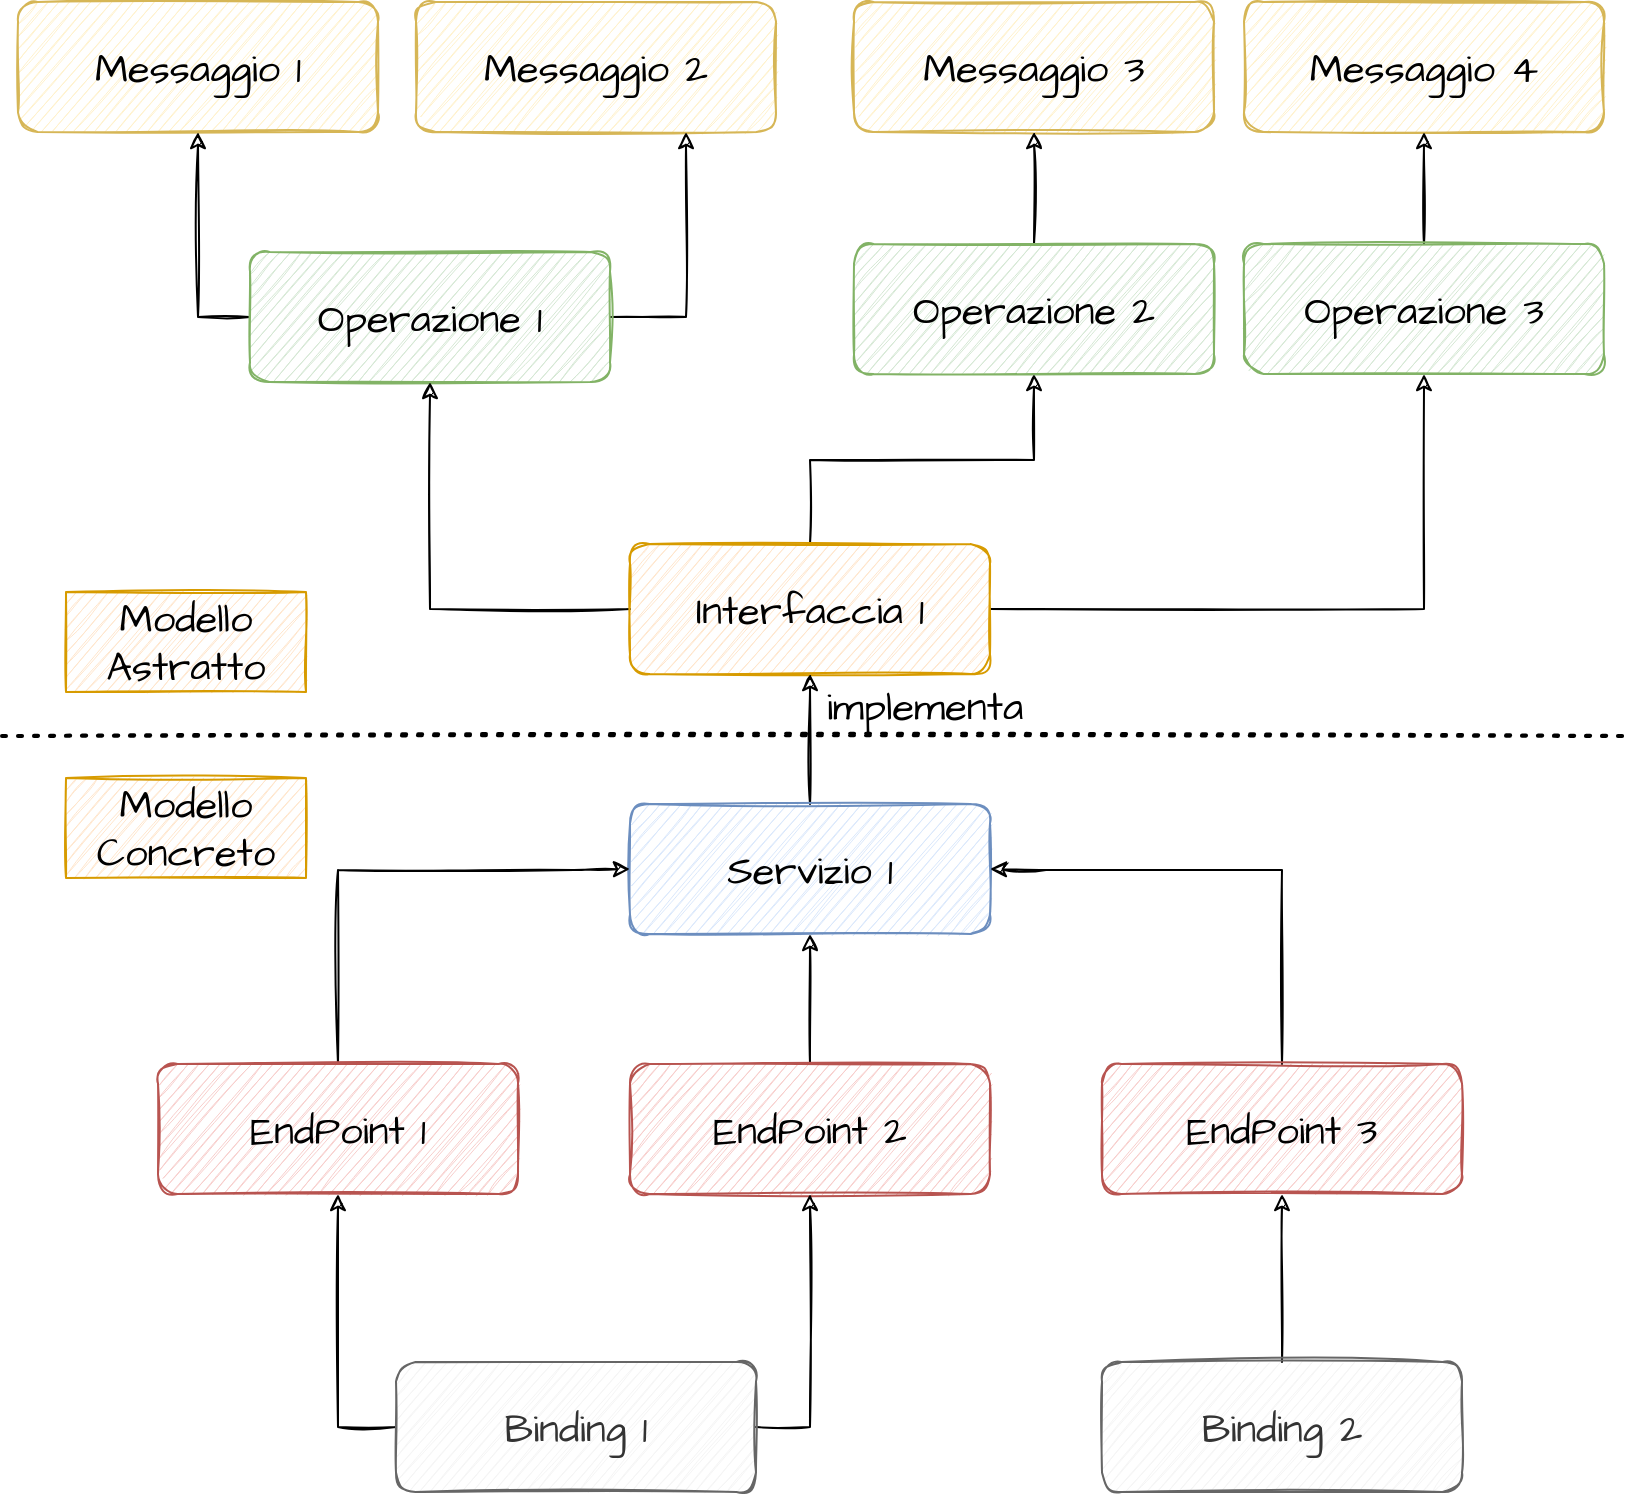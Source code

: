 <mxfile version="16.0.3" type="device"><diagram id="iR7kW6d5z7mH8W_eMVzF" name="Page-1"><mxGraphModel dx="1422" dy="745" grid="0" gridSize="10" guides="1" tooltips="1" connect="1" arrows="1" fold="1" page="1" pageScale="1" pageWidth="827" pageHeight="1169" math="0" shadow="0"><root><mxCell id="0"/><mxCell id="1" parent="0"/><mxCell id="LwVA78MGahFg6l0W7koL-2" value="Messaggio 1" style="rounded=1;whiteSpace=wrap;html=1;sketch=1;hachureGap=4;fontFamily=Architects Daughter;fontSource=https%3A%2F%2Ffonts.googleapis.com%2Fcss%3Ffamily%3DArchitects%2BDaughter;fontSize=20;fillColor=#fff2cc;strokeColor=#d6b656;" parent="1" vertex="1"><mxGeometry x="18" y="61" width="180" height="65" as="geometry"/></mxCell><mxCell id="R8aRGZjRS9zFpn3xPTt0-1" value="Messaggio 3" style="rounded=1;whiteSpace=wrap;html=1;sketch=1;hachureGap=4;fontFamily=Architects Daughter;fontSource=https%3A%2F%2Ffonts.googleapis.com%2Fcss%3Ffamily%3DArchitects%2BDaughter;fontSize=20;fillColor=#fff2cc;strokeColor=#d6b656;" parent="1" vertex="1"><mxGeometry x="436" y="61" width="180" height="65" as="geometry"/></mxCell><mxCell id="R8aRGZjRS9zFpn3xPTt0-2" value="Messaggio 2" style="rounded=1;whiteSpace=wrap;html=1;sketch=1;hachureGap=4;fontFamily=Architects Daughter;fontSource=https%3A%2F%2Ffonts.googleapis.com%2Fcss%3Ffamily%3DArchitects%2BDaughter;fontSize=20;fillColor=#fff2cc;strokeColor=#d6b656;" parent="1" vertex="1"><mxGeometry x="217" y="61" width="180" height="65" as="geometry"/></mxCell><mxCell id="R8aRGZjRS9zFpn3xPTt0-3" value="Messaggio 4" style="rounded=1;whiteSpace=wrap;html=1;sketch=1;hachureGap=4;fontFamily=Architects Daughter;fontSource=https%3A%2F%2Ffonts.googleapis.com%2Fcss%3Ffamily%3DArchitects%2BDaughter;fontSize=20;fillColor=#fff2cc;strokeColor=#d6b656;" parent="1" vertex="1"><mxGeometry x="631" y="61" width="180" height="65" as="geometry"/></mxCell><mxCell id="R8aRGZjRS9zFpn3xPTt0-8" style="edgeStyle=orthogonalEdgeStyle;rounded=0;orthogonalLoop=1;jettySize=auto;html=1;entryX=0.5;entryY=1;entryDx=0;entryDy=0;sketch=1;" parent="1" source="R8aRGZjRS9zFpn3xPTt0-4" target="LwVA78MGahFg6l0W7koL-2" edge="1"><mxGeometry relative="1" as="geometry"><Array as="points"><mxPoint x="108" y="219"/></Array></mxGeometry></mxCell><mxCell id="R8aRGZjRS9zFpn3xPTt0-9" style="edgeStyle=orthogonalEdgeStyle;rounded=0;orthogonalLoop=1;jettySize=auto;html=1;entryX=0.75;entryY=1;entryDx=0;entryDy=0;sketch=1;" parent="1" source="R8aRGZjRS9zFpn3xPTt0-4" target="R8aRGZjRS9zFpn3xPTt0-2" edge="1"><mxGeometry relative="1" as="geometry"><Array as="points"><mxPoint x="352" y="219"/></Array></mxGeometry></mxCell><mxCell id="R8aRGZjRS9zFpn3xPTt0-4" value="Operazione 1" style="rounded=1;whiteSpace=wrap;html=1;sketch=1;hachureGap=4;fontFamily=Architects Daughter;fontSource=https%3A%2F%2Ffonts.googleapis.com%2Fcss%3Ffamily%3DArchitects%2BDaughter;fontSize=20;fillColor=#d5e8d4;strokeColor=#82b366;" parent="1" vertex="1"><mxGeometry x="134" y="186" width="180" height="65" as="geometry"/></mxCell><mxCell id="R8aRGZjRS9zFpn3xPTt0-13" style="edgeStyle=orthogonalEdgeStyle;rounded=0;sketch=1;orthogonalLoop=1;jettySize=auto;html=1;" parent="1" source="R8aRGZjRS9zFpn3xPTt0-5" target="R8aRGZjRS9zFpn3xPTt0-1" edge="1"><mxGeometry relative="1" as="geometry"/></mxCell><mxCell id="R8aRGZjRS9zFpn3xPTt0-5" value="Operazione 2" style="rounded=1;whiteSpace=wrap;html=1;sketch=1;hachureGap=4;fontFamily=Architects Daughter;fontSource=https%3A%2F%2Ffonts.googleapis.com%2Fcss%3Ffamily%3DArchitects%2BDaughter;fontSize=20;fillColor=#d5e8d4;strokeColor=#82b366;" parent="1" vertex="1"><mxGeometry x="436" y="182" width="180" height="65" as="geometry"/></mxCell><mxCell id="R8aRGZjRS9zFpn3xPTt0-14" style="edgeStyle=orthogonalEdgeStyle;rounded=0;sketch=1;orthogonalLoop=1;jettySize=auto;html=1;" parent="1" source="R8aRGZjRS9zFpn3xPTt0-6" target="R8aRGZjRS9zFpn3xPTt0-3" edge="1"><mxGeometry relative="1" as="geometry"/></mxCell><mxCell id="R8aRGZjRS9zFpn3xPTt0-6" value="Operazione 3" style="rounded=1;whiteSpace=wrap;html=1;sketch=1;hachureGap=4;fontFamily=Architects Daughter;fontSource=https%3A%2F%2Ffonts.googleapis.com%2Fcss%3Ffamily%3DArchitects%2BDaughter;fontSize=20;fillColor=#d5e8d4;strokeColor=#82b366;" parent="1" vertex="1"><mxGeometry x="631" y="182" width="180" height="65" as="geometry"/></mxCell><mxCell id="R8aRGZjRS9zFpn3xPTt0-10" style="edgeStyle=orthogonalEdgeStyle;rounded=0;sketch=1;orthogonalLoop=1;jettySize=auto;html=1;entryX=0.5;entryY=1;entryDx=0;entryDy=0;" parent="1" source="R8aRGZjRS9zFpn3xPTt0-7" target="R8aRGZjRS9zFpn3xPTt0-5" edge="1"><mxGeometry relative="1" as="geometry"><Array as="points"><mxPoint x="414" y="290"/><mxPoint x="526" y="290"/></Array></mxGeometry></mxCell><mxCell id="R8aRGZjRS9zFpn3xPTt0-11" style="edgeStyle=orthogonalEdgeStyle;rounded=0;sketch=1;orthogonalLoop=1;jettySize=auto;html=1;entryX=0.5;entryY=1;entryDx=0;entryDy=0;" parent="1" source="R8aRGZjRS9zFpn3xPTt0-7" target="R8aRGZjRS9zFpn3xPTt0-6" edge="1"><mxGeometry relative="1" as="geometry"/></mxCell><mxCell id="R8aRGZjRS9zFpn3xPTt0-12" style="edgeStyle=orthogonalEdgeStyle;rounded=0;sketch=1;orthogonalLoop=1;jettySize=auto;html=1;" parent="1" source="R8aRGZjRS9zFpn3xPTt0-7" target="R8aRGZjRS9zFpn3xPTt0-4" edge="1"><mxGeometry relative="1" as="geometry"/></mxCell><mxCell id="R8aRGZjRS9zFpn3xPTt0-7" value="Interfaccia 1" style="rounded=1;whiteSpace=wrap;html=1;sketch=1;hachureGap=4;fontFamily=Architects Daughter;fontSource=https%3A%2F%2Ffonts.googleapis.com%2Fcss%3Ffamily%3DArchitects%2BDaughter;fontSize=20;fillColor=#ffe6cc;strokeColor=#d79b00;" parent="1" vertex="1"><mxGeometry x="324" y="332" width="180" height="65" as="geometry"/></mxCell><mxCell id="R8aRGZjRS9zFpn3xPTt0-15" value="" style="endArrow=none;dashed=1;html=1;dashPattern=1 3;strokeWidth=2;rounded=0;sketch=1;" parent="1" edge="1"><mxGeometry width="50" height="50" relative="1" as="geometry"><mxPoint x="10" y="428" as="sourcePoint"/><mxPoint x="823" y="428" as="targetPoint"/></mxGeometry></mxCell><mxCell id="R8aRGZjRS9zFpn3xPTt0-30" value="implementa" style="edgeStyle=orthogonalEdgeStyle;rounded=0;sketch=1;orthogonalLoop=1;jettySize=auto;html=1;fontFamily=Architects Daughter;fontSource=https%3A%2F%2Ffonts.googleapis.com%2Fcss%3Ffamily%3DArchitects%2BDaughter;fontSize=20;labelBackgroundColor=none;" parent="1" source="R8aRGZjRS9zFpn3xPTt0-16" target="R8aRGZjRS9zFpn3xPTt0-7" edge="1"><mxGeometry x="0.508" y="-57" relative="1" as="geometry"><mxPoint as="offset"/></mxGeometry></mxCell><mxCell id="R8aRGZjRS9zFpn3xPTt0-16" value="Servizio 1" style="rounded=1;whiteSpace=wrap;html=1;sketch=1;hachureGap=4;fontFamily=Architects Daughter;fontSource=https%3A%2F%2Ffonts.googleapis.com%2Fcss%3Ffamily%3DArchitects%2BDaughter;fontSize=20;fillColor=#dae8fc;strokeColor=#6c8ebf;" parent="1" vertex="1"><mxGeometry x="324" y="462" width="180" height="65" as="geometry"/></mxCell><mxCell id="R8aRGZjRS9zFpn3xPTt0-26" style="edgeStyle=orthogonalEdgeStyle;rounded=0;sketch=1;orthogonalLoop=1;jettySize=auto;html=1;entryX=0;entryY=0.5;entryDx=0;entryDy=0;" parent="1" source="R8aRGZjRS9zFpn3xPTt0-17" target="R8aRGZjRS9zFpn3xPTt0-16" edge="1"><mxGeometry relative="1" as="geometry"><mxPoint x="184" y="532" as="targetPoint"/><Array as="points"><mxPoint x="178" y="495"/><mxPoint x="296" y="495"/></Array></mxGeometry></mxCell><mxCell id="R8aRGZjRS9zFpn3xPTt0-17" value="EndPoint 1" style="rounded=1;whiteSpace=wrap;html=1;sketch=1;hachureGap=4;fontFamily=Architects Daughter;fontSource=https%3A%2F%2Ffonts.googleapis.com%2Fcss%3Ffamily%3DArchitects%2BDaughter;fontSize=20;fillColor=#f8cecc;strokeColor=#b85450;" parent="1" vertex="1"><mxGeometry x="88" y="592" width="180" height="65" as="geometry"/></mxCell><mxCell id="R8aRGZjRS9zFpn3xPTt0-25" style="edgeStyle=orthogonalEdgeStyle;rounded=0;sketch=1;orthogonalLoop=1;jettySize=auto;html=1;" parent="1" source="R8aRGZjRS9zFpn3xPTt0-18" target="R8aRGZjRS9zFpn3xPTt0-16" edge="1"><mxGeometry relative="1" as="geometry"/></mxCell><mxCell id="R8aRGZjRS9zFpn3xPTt0-18" value="EndPoint 2" style="rounded=1;whiteSpace=wrap;html=1;sketch=1;hachureGap=4;fontFamily=Architects Daughter;fontSource=https%3A%2F%2Ffonts.googleapis.com%2Fcss%3Ffamily%3DArchitects%2BDaughter;fontSize=20;fillColor=#f8cecc;strokeColor=#b85450;" parent="1" vertex="1"><mxGeometry x="324" y="592" width="180" height="65" as="geometry"/></mxCell><mxCell id="R8aRGZjRS9zFpn3xPTt0-27" style="edgeStyle=orthogonalEdgeStyle;rounded=0;sketch=1;orthogonalLoop=1;jettySize=auto;html=1;entryX=1;entryY=0.5;entryDx=0;entryDy=0;" parent="1" source="R8aRGZjRS9zFpn3xPTt0-19" target="R8aRGZjRS9zFpn3xPTt0-16" edge="1"><mxGeometry relative="1" as="geometry"><Array as="points"><mxPoint x="650" y="495"/><mxPoint x="532" y="495"/></Array></mxGeometry></mxCell><mxCell id="R8aRGZjRS9zFpn3xPTt0-19" value="EndPoint 3" style="rounded=1;whiteSpace=wrap;html=1;sketch=1;hachureGap=4;fontFamily=Architects Daughter;fontSource=https%3A%2F%2Ffonts.googleapis.com%2Fcss%3Ffamily%3DArchitects%2BDaughter;fontSize=20;fillColor=#f8cecc;strokeColor=#b85450;" parent="1" vertex="1"><mxGeometry x="560" y="592" width="180" height="65" as="geometry"/></mxCell><mxCell id="R8aRGZjRS9zFpn3xPTt0-22" style="edgeStyle=orthogonalEdgeStyle;rounded=0;sketch=1;orthogonalLoop=1;jettySize=auto;html=1;" parent="1" source="R8aRGZjRS9zFpn3xPTt0-20" target="R8aRGZjRS9zFpn3xPTt0-17" edge="1"><mxGeometry relative="1" as="geometry"><Array as="points"><mxPoint x="178" y="774"/></Array></mxGeometry></mxCell><mxCell id="R8aRGZjRS9zFpn3xPTt0-23" style="edgeStyle=orthogonalEdgeStyle;rounded=0;sketch=1;orthogonalLoop=1;jettySize=auto;html=1;" parent="1" source="R8aRGZjRS9zFpn3xPTt0-20" target="R8aRGZjRS9zFpn3xPTt0-18" edge="1"><mxGeometry relative="1" as="geometry"><Array as="points"><mxPoint x="414" y="774"/></Array></mxGeometry></mxCell><mxCell id="R8aRGZjRS9zFpn3xPTt0-20" value="Binding 1" style="rounded=1;whiteSpace=wrap;html=1;sketch=1;hachureGap=4;fontFamily=Architects Daughter;fontSource=https%3A%2F%2Ffonts.googleapis.com%2Fcss%3Ffamily%3DArchitects%2BDaughter;fontSize=20;fillColor=#f5f5f5;fontColor=#333333;strokeColor=#666666;" parent="1" vertex="1"><mxGeometry x="207" y="741" width="180" height="65" as="geometry"/></mxCell><mxCell id="R8aRGZjRS9zFpn3xPTt0-24" style="edgeStyle=orthogonalEdgeStyle;rounded=0;sketch=1;orthogonalLoop=1;jettySize=auto;html=1;" parent="1" source="R8aRGZjRS9zFpn3xPTt0-21" target="R8aRGZjRS9zFpn3xPTt0-19" edge="1"><mxGeometry relative="1" as="geometry"/></mxCell><mxCell id="R8aRGZjRS9zFpn3xPTt0-21" value="Binding 2" style="rounded=1;whiteSpace=wrap;html=1;sketch=1;hachureGap=4;fontFamily=Architects Daughter;fontSource=https%3A%2F%2Ffonts.googleapis.com%2Fcss%3Ffamily%3DArchitects%2BDaughter;fontSize=20;fillColor=#f5f5f5;fontColor=#333333;strokeColor=#666666;" parent="1" vertex="1"><mxGeometry x="560" y="741" width="180" height="65" as="geometry"/></mxCell><mxCell id="R8aRGZjRS9zFpn3xPTt0-28" value="Modello Astratto" style="text;html=1;strokeColor=#d79b00;fillColor=#ffe6cc;align=center;verticalAlign=middle;whiteSpace=wrap;rounded=0;fontFamily=Architects Daughter;fontSource=https%3A%2F%2Ffonts.googleapis.com%2Fcss%3Ffamily%3DArchitects%2BDaughter;fontSize=20;sketch=1;" parent="1" vertex="1"><mxGeometry x="42" y="356" width="120" height="50" as="geometry"/></mxCell><mxCell id="R8aRGZjRS9zFpn3xPTt0-29" value="Modello Concreto" style="text;html=1;strokeColor=#d79b00;fillColor=#ffe6cc;align=center;verticalAlign=middle;whiteSpace=wrap;rounded=0;fontFamily=Architects Daughter;fontSource=https%3A%2F%2Ffonts.googleapis.com%2Fcss%3Ffamily%3DArchitects%2BDaughter;fontSize=20;sketch=1;" parent="1" vertex="1"><mxGeometry x="42" y="449" width="120" height="50" as="geometry"/></mxCell></root></mxGraphModel></diagram></mxfile>